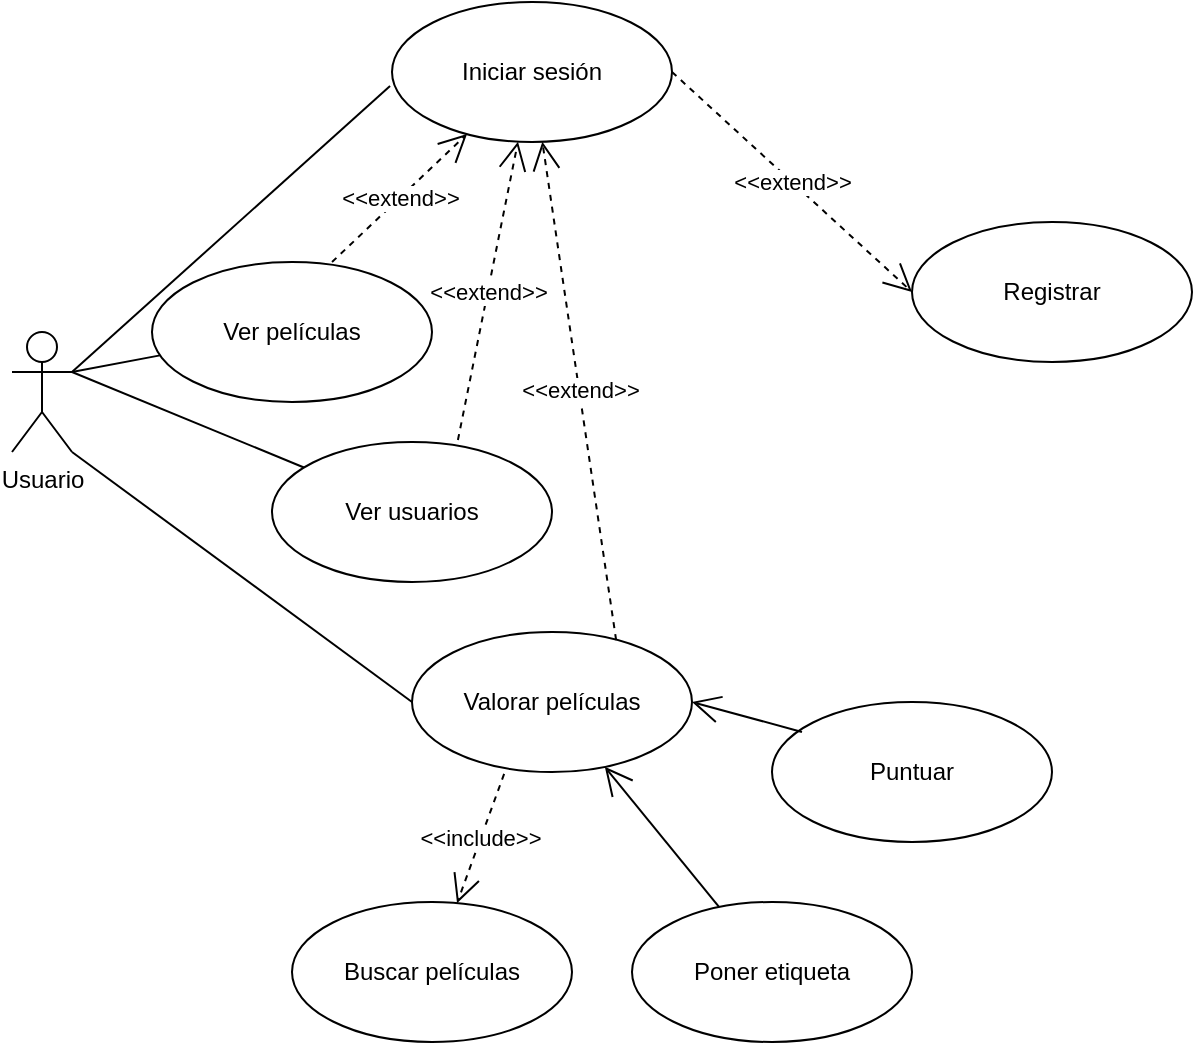 <mxfile version="10.6.8" type="google"><diagram id="k2g6yaRvzUgeECex7Cc7" name="Page-1"><mxGraphModel dx="1264" dy="532" grid="1" gridSize="10" guides="1" tooltips="1" connect="1" arrows="1" fold="1" page="1" pageScale="1" pageWidth="827" pageHeight="1169" math="0" shadow="0"><root><mxCell id="0"/><mxCell id="1" parent="0"/><mxCell id="mcOHyunvbTJLJG43OFQj-1" value="Usuario" style="shape=umlActor;verticalLabelPosition=bottom;labelBackgroundColor=#ffffff;verticalAlign=top;html=1;outlineConnect=0;" vertex="1" parent="1"><mxGeometry x="20" y="195" width="30" height="60" as="geometry"/></mxCell><mxCell id="mcOHyunvbTJLJG43OFQj-14" value="Valorar películas" style="ellipse;whiteSpace=wrap;html=1;" vertex="1" parent="1"><mxGeometry x="220" y="345" width="140" height="70" as="geometry"/></mxCell><mxCell id="mcOHyunvbTJLJG43OFQj-15" value="Ver usuarios" style="ellipse;whiteSpace=wrap;html=1;" vertex="1" parent="1"><mxGeometry x="150" y="250" width="140" height="70" as="geometry"/></mxCell><mxCell id="mcOHyunvbTJLJG43OFQj-16" value="Buscar películas" style="ellipse;whiteSpace=wrap;html=1;" vertex="1" parent="1"><mxGeometry x="160" y="480" width="140" height="70" as="geometry"/></mxCell><mxCell id="mcOHyunvbTJLJG43OFQj-17" value="Registrar" style="ellipse;whiteSpace=wrap;html=1;" vertex="1" parent="1"><mxGeometry x="470" y="140" width="140" height="70" as="geometry"/></mxCell><mxCell id="mcOHyunvbTJLJG43OFQj-18" value="Iniciar sesión" style="ellipse;whiteSpace=wrap;html=1;" vertex="1" parent="1"><mxGeometry x="210" y="30" width="140" height="70" as="geometry"/></mxCell><mxCell id="mcOHyunvbTJLJG43OFQj-19" value="Puntuar" style="ellipse;whiteSpace=wrap;html=1;" vertex="1" parent="1"><mxGeometry x="400" y="380" width="140" height="70" as="geometry"/></mxCell><mxCell id="mcOHyunvbTJLJG43OFQj-20" value="Poner etiqueta" style="ellipse;whiteSpace=wrap;html=1;" vertex="1" parent="1"><mxGeometry x="330" y="480" width="140" height="70" as="geometry"/></mxCell><mxCell id="mcOHyunvbTJLJG43OFQj-21" value="Ver películas" style="ellipse;whiteSpace=wrap;html=1;" vertex="1" parent="1"><mxGeometry x="90" y="160" width="140" height="70" as="geometry"/></mxCell><mxCell id="mcOHyunvbTJLJG43OFQj-22" value="&amp;lt;&amp;lt;include&amp;gt;&amp;gt;" style="endArrow=open;endSize=12;dashed=1;html=1;exitX=0.329;exitY=1.014;exitDx=0;exitDy=0;exitPerimeter=0;" edge="1" parent="1" source="mcOHyunvbTJLJG43OFQj-14" target="mcOHyunvbTJLJG43OFQj-16"><mxGeometry width="160" relative="1" as="geometry"><mxPoint x="260" y="515" as="sourcePoint"/><mxPoint x="420" y="515" as="targetPoint"/></mxGeometry></mxCell><mxCell id="mcOHyunvbTJLJG43OFQj-23" value="" style="endArrow=open;endFill=1;endSize=12;html=1;exitX=0.107;exitY=0.214;exitDx=0;exitDy=0;entryX=1;entryY=0.5;entryDx=0;entryDy=0;exitPerimeter=0;" edge="1" parent="1" source="mcOHyunvbTJLJG43OFQj-19" target="mcOHyunvbTJLJG43OFQj-14"><mxGeometry width="160" relative="1" as="geometry"><mxPoint x="200" y="515" as="sourcePoint"/><mxPoint x="360" y="515" as="targetPoint"/></mxGeometry></mxCell><mxCell id="mcOHyunvbTJLJG43OFQj-24" value="" style="endArrow=open;endFill=1;endSize=12;html=1;" edge="1" parent="1" source="mcOHyunvbTJLJG43OFQj-20" target="mcOHyunvbTJLJG43OFQj-14"><mxGeometry width="160" relative="1" as="geometry"><mxPoint x="50" y="675" as="sourcePoint"/><mxPoint x="210" y="675" as="targetPoint"/></mxGeometry></mxCell><mxCell id="mcOHyunvbTJLJG43OFQj-25" value="" style="endArrow=none;html=1;entryX=1;entryY=0.333;entryDx=0;entryDy=0;entryPerimeter=0;exitX=-0.007;exitY=0.6;exitDx=0;exitDy=0;exitPerimeter=0;" edge="1" parent="1" source="mcOHyunvbTJLJG43OFQj-18" target="mcOHyunvbTJLJG43OFQj-1"><mxGeometry width="50" height="50" relative="1" as="geometry"><mxPoint x="60" y="620" as="sourcePoint"/><mxPoint x="110" y="570" as="targetPoint"/></mxGeometry></mxCell><mxCell id="mcOHyunvbTJLJG43OFQj-26" value="&amp;lt;&amp;lt;extend&amp;gt;&amp;gt;" style="endArrow=open;endSize=12;dashed=1;html=1;exitX=1;exitY=0.5;exitDx=0;exitDy=0;entryX=0;entryY=0.5;entryDx=0;entryDy=0;" edge="1" parent="1" source="mcOHyunvbTJLJG43OFQj-18" target="mcOHyunvbTJLJG43OFQj-17"><mxGeometry width="160" relative="1" as="geometry"><mxPoint x="413.5" y="169.5" as="sourcePoint"/><mxPoint x="440" y="175" as="targetPoint"/></mxGeometry></mxCell><mxCell id="mcOHyunvbTJLJG43OFQj-27" value="" style="endArrow=none;html=1;entryX=1;entryY=0.333;entryDx=0;entryDy=0;entryPerimeter=0;" edge="1" parent="1" source="mcOHyunvbTJLJG43OFQj-21" target="mcOHyunvbTJLJG43OFQj-1"><mxGeometry width="50" height="50" relative="1" as="geometry"><mxPoint x="50" y="710" as="sourcePoint"/><mxPoint x="100" y="660" as="targetPoint"/></mxGeometry></mxCell><mxCell id="mcOHyunvbTJLJG43OFQj-30" value="" style="endArrow=none;html=1;entryX=1;entryY=0.333;entryDx=0;entryDy=0;entryPerimeter=0;" edge="1" parent="1" source="mcOHyunvbTJLJG43OFQj-15" target="mcOHyunvbTJLJG43OFQj-1"><mxGeometry width="50" height="50" relative="1" as="geometry"><mxPoint x="244.76" y="252.314" as="sourcePoint"/><mxPoint x="130" y="230" as="targetPoint"/></mxGeometry></mxCell><mxCell id="mcOHyunvbTJLJG43OFQj-31" value="" style="endArrow=none;html=1;entryX=1;entryY=1;entryDx=0;entryDy=0;entryPerimeter=0;exitX=0;exitY=0.5;exitDx=0;exitDy=0;" edge="1" parent="1" source="mcOHyunvbTJLJG43OFQj-14" target="mcOHyunvbTJLJG43OFQj-1"><mxGeometry width="50" height="50" relative="1" as="geometry"><mxPoint x="254.76" y="262.314" as="sourcePoint"/><mxPoint x="140" y="240" as="targetPoint"/></mxGeometry></mxCell><mxCell id="mcOHyunvbTJLJG43OFQj-32" value="&amp;lt;&amp;lt;extend&amp;gt;&amp;gt;" style="endArrow=open;endSize=12;dashed=1;html=1;exitX=0.643;exitY=0;exitDx=0;exitDy=0;exitPerimeter=0;" edge="1" parent="1" source="mcOHyunvbTJLJG43OFQj-21" target="mcOHyunvbTJLJG43OFQj-18"><mxGeometry width="160" relative="1" as="geometry"><mxPoint x="230" y="185" as="sourcePoint"/><mxPoint x="350" y="245" as="targetPoint"/></mxGeometry></mxCell><mxCell id="mcOHyunvbTJLJG43OFQj-33" value="&amp;lt;&amp;lt;extend&amp;gt;&amp;gt;" style="endArrow=open;endSize=12;dashed=1;html=1;exitX=0.664;exitY=-0.014;exitDx=0;exitDy=0;exitPerimeter=0;" edge="1" parent="1" source="mcOHyunvbTJLJG43OFQj-15" target="mcOHyunvbTJLJG43OFQj-18"><mxGeometry width="160" relative="1" as="geometry"><mxPoint x="370" y="135" as="sourcePoint"/><mxPoint x="490" y="195" as="targetPoint"/></mxGeometry></mxCell><mxCell id="mcOHyunvbTJLJG43OFQj-34" value="&amp;lt;&amp;lt;extend&amp;gt;&amp;gt;" style="endArrow=open;endSize=12;dashed=1;html=1;exitX=0.729;exitY=0.057;exitDx=0;exitDy=0;exitPerimeter=0;" edge="1" parent="1" source="mcOHyunvbTJLJG43OFQj-14" target="mcOHyunvbTJLJG43OFQj-18"><mxGeometry width="160" relative="1" as="geometry"><mxPoint x="380" y="145" as="sourcePoint"/><mxPoint x="500" y="205" as="targetPoint"/></mxGeometry></mxCell></root></mxGraphModel></diagram></mxfile>